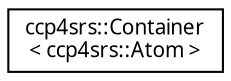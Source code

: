 digraph "Graphical Class Hierarchy"
{
  edge [fontname="FreeSans.ttf",fontsize="10",labelfontname="FreeSans.ttf",labelfontsize="10"];
  node [fontname="FreeSans.ttf",fontsize="10",shape=record];
  rankdir="LR";
  Node1 [label="ccp4srs::Container\l\< ccp4srs::Atom \>",height=0.2,width=0.4,color="black", fillcolor="white", style="filled",URL="$classccp4srs_1_1_container.html"];
}
